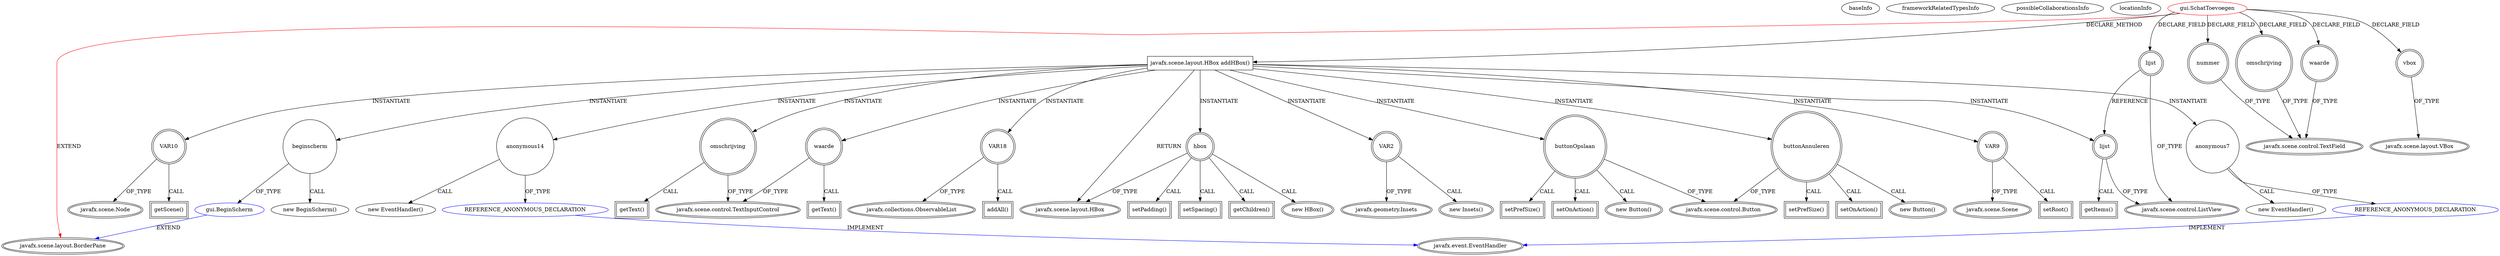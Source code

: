 digraph {
baseInfo[graphId=375,category="extension_graph",isAnonymous=false,possibleRelation=true]
frameworkRelatedTypesInfo[0="javafx.scene.layout.BorderPane"]
possibleCollaborationsInfo[0="375~CLIENT_METHOD_DECLARATION-INSTANTIATION-~javafx.scene.layout.BorderPane ~javafx.event.EventHandler ~false~true",1="375~CLIENT_METHOD_DECLARATION-INSTANTIATION-~javafx.scene.layout.BorderPane ~javafx.scene.layout.BorderPane ~false~false"]
locationInfo[projectName="Dieuken-rpg",filePath="/Dieuken-rpg/rpg-master/src/gui/SchatToevoegen.java",contextSignature="SchatToevoegen",graphId="375"]
0[label="gui.SchatToevoegen",vertexType="ROOT_CLIENT_CLASS_DECLARATION",isFrameworkType=false,color=red]
1[label="javafx.scene.layout.BorderPane",vertexType="FRAMEWORK_CLASS_TYPE",isFrameworkType=true,peripheries=2]
2[label="lijst",vertexType="FIELD_DECLARATION",isFrameworkType=true,peripheries=2,shape=circle]
3[label="javafx.scene.control.ListView",vertexType="FRAMEWORK_CLASS_TYPE",isFrameworkType=true,peripheries=2]
4[label="nummer",vertexType="FIELD_DECLARATION",isFrameworkType=true,peripheries=2,shape=circle]
5[label="javafx.scene.control.TextField",vertexType="FRAMEWORK_CLASS_TYPE",isFrameworkType=true,peripheries=2]
6[label="omschrijving",vertexType="FIELD_DECLARATION",isFrameworkType=true,peripheries=2,shape=circle]
8[label="vbox",vertexType="FIELD_DECLARATION",isFrameworkType=true,peripheries=2,shape=circle]
9[label="javafx.scene.layout.VBox",vertexType="FRAMEWORK_CLASS_TYPE",isFrameworkType=true,peripheries=2]
10[label="waarde",vertexType="FIELD_DECLARATION",isFrameworkType=true,peripheries=2,shape=circle]
12[label="javafx.scene.layout.HBox addHBox()",vertexType="CLIENT_METHOD_DECLARATION",isFrameworkType=false,shape=box]
13[label="javafx.scene.layout.HBox",vertexType="FRAMEWORK_CLASS_TYPE",isFrameworkType=true,peripheries=2]
15[label="hbox",vertexType="VARIABLE_EXPRESION",isFrameworkType=true,peripheries=2,shape=circle]
14[label="new HBox()",vertexType="CONSTRUCTOR_CALL",isFrameworkType=true,peripheries=2]
18[label="setPadding()",vertexType="INSIDE_CALL",isFrameworkType=true,peripheries=2,shape=box]
20[label="VAR2",vertexType="VARIABLE_EXPRESION",isFrameworkType=true,peripheries=2,shape=circle]
21[label="javafx.geometry.Insets",vertexType="FRAMEWORK_CLASS_TYPE",isFrameworkType=true,peripheries=2]
19[label="new Insets()",vertexType="CONSTRUCTOR_CALL",isFrameworkType=true,peripheries=2]
23[label="setSpacing()",vertexType="INSIDE_CALL",isFrameworkType=true,peripheries=2,shape=box]
25[label="buttonAnnuleren",vertexType="VARIABLE_EXPRESION",isFrameworkType=true,peripheries=2,shape=circle]
26[label="javafx.scene.control.Button",vertexType="FRAMEWORK_CLASS_TYPE",isFrameworkType=true,peripheries=2]
24[label="new Button()",vertexType="CONSTRUCTOR_CALL",isFrameworkType=true,peripheries=2]
28[label="setPrefSize()",vertexType="INSIDE_CALL",isFrameworkType=true,peripheries=2,shape=box]
30[label="setOnAction()",vertexType="INSIDE_CALL",isFrameworkType=true,peripheries=2,shape=box]
32[label="anonymous7",vertexType="VARIABLE_EXPRESION",isFrameworkType=false,shape=circle]
33[label="REFERENCE_ANONYMOUS_DECLARATION",vertexType="REFERENCE_ANONYMOUS_DECLARATION",isFrameworkType=false,color=blue]
34[label="javafx.event.EventHandler",vertexType="FRAMEWORK_INTERFACE_TYPE",isFrameworkType=true,peripheries=2]
31[label="new EventHandler()",vertexType="CONSTRUCTOR_CALL",isFrameworkType=false]
36[label="beginscherm",vertexType="VARIABLE_EXPRESION",isFrameworkType=false,shape=circle]
37[label="gui.BeginScherm",vertexType="REFERENCE_CLIENT_CLASS_DECLARATION",isFrameworkType=false,color=blue]
35[label="new BeginScherm()",vertexType="CONSTRUCTOR_CALL",isFrameworkType=false]
39[label="VAR9",vertexType="VARIABLE_EXPRESION",isFrameworkType=true,peripheries=2,shape=circle]
41[label="javafx.scene.Scene",vertexType="FRAMEWORK_CLASS_TYPE",isFrameworkType=true,peripheries=2]
40[label="setRoot()",vertexType="INSIDE_CALL",isFrameworkType=true,peripheries=2,shape=box]
42[label="VAR10",vertexType="VARIABLE_EXPRESION",isFrameworkType=true,peripheries=2,shape=circle]
44[label="javafx.scene.Node",vertexType="FRAMEWORK_CLASS_TYPE",isFrameworkType=true,peripheries=2]
43[label="getScene()",vertexType="INSIDE_CALL",isFrameworkType=true,peripheries=2,shape=box]
46[label="buttonOpslaan",vertexType="VARIABLE_EXPRESION",isFrameworkType=true,peripheries=2,shape=circle]
45[label="new Button()",vertexType="CONSTRUCTOR_CALL",isFrameworkType=true,peripheries=2]
49[label="setPrefSize()",vertexType="INSIDE_CALL",isFrameworkType=true,peripheries=2,shape=box]
51[label="setOnAction()",vertexType="INSIDE_CALL",isFrameworkType=true,peripheries=2,shape=box]
53[label="anonymous14",vertexType="VARIABLE_EXPRESION",isFrameworkType=false,shape=circle]
54[label="REFERENCE_ANONYMOUS_DECLARATION",vertexType="REFERENCE_ANONYMOUS_DECLARATION",isFrameworkType=false,color=blue]
52[label="new EventHandler()",vertexType="CONSTRUCTOR_CALL",isFrameworkType=false]
56[label="omschrijving",vertexType="VARIABLE_EXPRESION",isFrameworkType=true,peripheries=2,shape=circle]
58[label="javafx.scene.control.TextInputControl",vertexType="FRAMEWORK_CLASS_TYPE",isFrameworkType=true,peripheries=2]
57[label="getText()",vertexType="INSIDE_CALL",isFrameworkType=true,peripheries=2,shape=box]
59[label="waarde",vertexType="VARIABLE_EXPRESION",isFrameworkType=true,peripheries=2,shape=circle]
60[label="getText()",vertexType="INSIDE_CALL",isFrameworkType=true,peripheries=2,shape=box]
62[label="lijst",vertexType="VARIABLE_EXPRESION",isFrameworkType=true,peripheries=2,shape=circle]
63[label="getItems()",vertexType="INSIDE_CALL",isFrameworkType=true,peripheries=2,shape=box]
65[label="VAR18",vertexType="VARIABLE_EXPRESION",isFrameworkType=true,peripheries=2,shape=circle]
67[label="javafx.collections.ObservableList",vertexType="FRAMEWORK_INTERFACE_TYPE",isFrameworkType=true,peripheries=2]
66[label="addAll()",vertexType="INSIDE_CALL",isFrameworkType=true,peripheries=2,shape=box]
69[label="getChildren()",vertexType="INSIDE_CALL",isFrameworkType=true,peripheries=2,shape=box]
0->1[label="EXTEND",color=red]
0->2[label="DECLARE_FIELD"]
2->3[label="OF_TYPE"]
0->4[label="DECLARE_FIELD"]
4->5[label="OF_TYPE"]
0->6[label="DECLARE_FIELD"]
6->5[label="OF_TYPE"]
0->8[label="DECLARE_FIELD"]
8->9[label="OF_TYPE"]
0->10[label="DECLARE_FIELD"]
10->5[label="OF_TYPE"]
0->12[label="DECLARE_METHOD"]
12->13[label="RETURN"]
12->15[label="INSTANTIATE"]
15->13[label="OF_TYPE"]
15->14[label="CALL"]
15->18[label="CALL"]
12->20[label="INSTANTIATE"]
20->21[label="OF_TYPE"]
20->19[label="CALL"]
15->23[label="CALL"]
12->25[label="INSTANTIATE"]
25->26[label="OF_TYPE"]
25->24[label="CALL"]
25->28[label="CALL"]
25->30[label="CALL"]
12->32[label="INSTANTIATE"]
33->34[label="IMPLEMENT",color=blue]
32->33[label="OF_TYPE"]
32->31[label="CALL"]
12->36[label="INSTANTIATE"]
37->1[label="EXTEND",color=blue]
36->37[label="OF_TYPE"]
36->35[label="CALL"]
12->39[label="INSTANTIATE"]
39->41[label="OF_TYPE"]
39->40[label="CALL"]
12->42[label="INSTANTIATE"]
42->44[label="OF_TYPE"]
42->43[label="CALL"]
12->46[label="INSTANTIATE"]
46->26[label="OF_TYPE"]
46->45[label="CALL"]
46->49[label="CALL"]
46->51[label="CALL"]
12->53[label="INSTANTIATE"]
54->34[label="IMPLEMENT",color=blue]
53->54[label="OF_TYPE"]
53->52[label="CALL"]
12->56[label="INSTANTIATE"]
56->58[label="OF_TYPE"]
56->57[label="CALL"]
12->59[label="INSTANTIATE"]
59->58[label="OF_TYPE"]
59->60[label="CALL"]
12->62[label="INSTANTIATE"]
2->62[label="REFERENCE"]
62->3[label="OF_TYPE"]
62->63[label="CALL"]
12->65[label="INSTANTIATE"]
65->67[label="OF_TYPE"]
65->66[label="CALL"]
15->69[label="CALL"]
}
